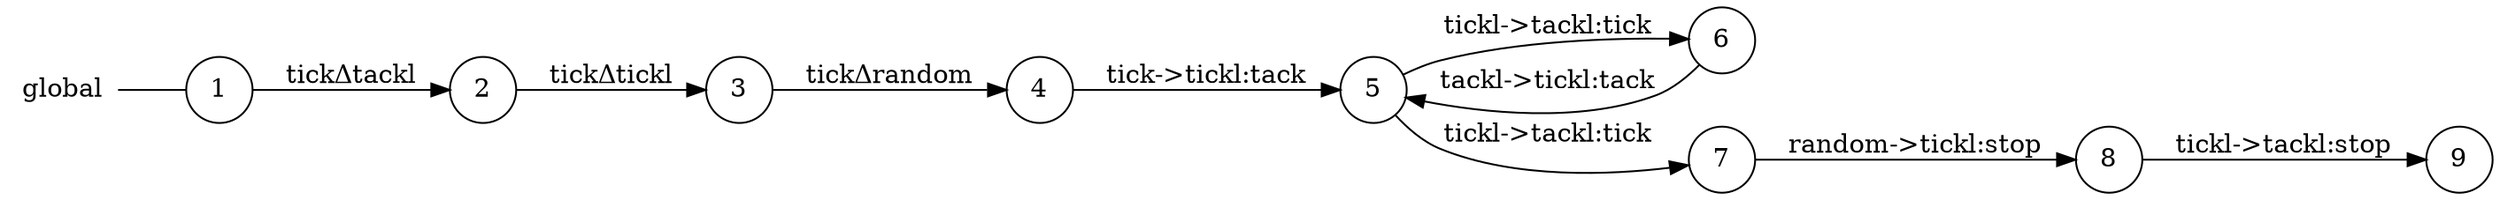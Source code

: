 digraph global {
	rankdir="LR";
	n_0 [label="global", shape="plaintext"];
	n_1 [id="5", shape=circle, label="5"];
	n_2 [id="6", shape=circle, label="6"];
	n_3 [id="1", shape=circle, label="1"];
	n_0 -> n_3 [arrowhead=none];
	n_4 [id="9", shape=circle, label="9"];
	n_5 [id="2", shape=circle, label="2"];
	n_6 [id="8", shape=circle, label="8"];
	n_7 [id="4", shape=circle, label="4"];
	n_8 [id="7", shape=circle, label="7"];
	n_9 [id="3", shape=circle, label="3"];

	n_1 -> n_2 [id="[$e|4]", label="tickl->tackl:tick"];
	n_2 -> n_1 [id="[$e|5]", label="tackl->tickl:tack"];
	n_6 -> n_4 [id="[$e|8]", label="tickl->tackl:stop"];
	n_9 -> n_7 [id="[$e|2]", label="tickΔrandom"];
	n_3 -> n_5 [id="[$e|0]", label="tickΔtackl"];
	n_7 -> n_1 [id="[$e|3]", label="tick->tickl:tack"];
	n_8 -> n_6 [id="[$e|7]", label="random->tickl:stop"];
	n_1 -> n_8 [id="[$e|6]", label="tickl->tackl:tick"];
	n_5 -> n_9 [id="[$e|1]", label="tickΔtickl"];
}
